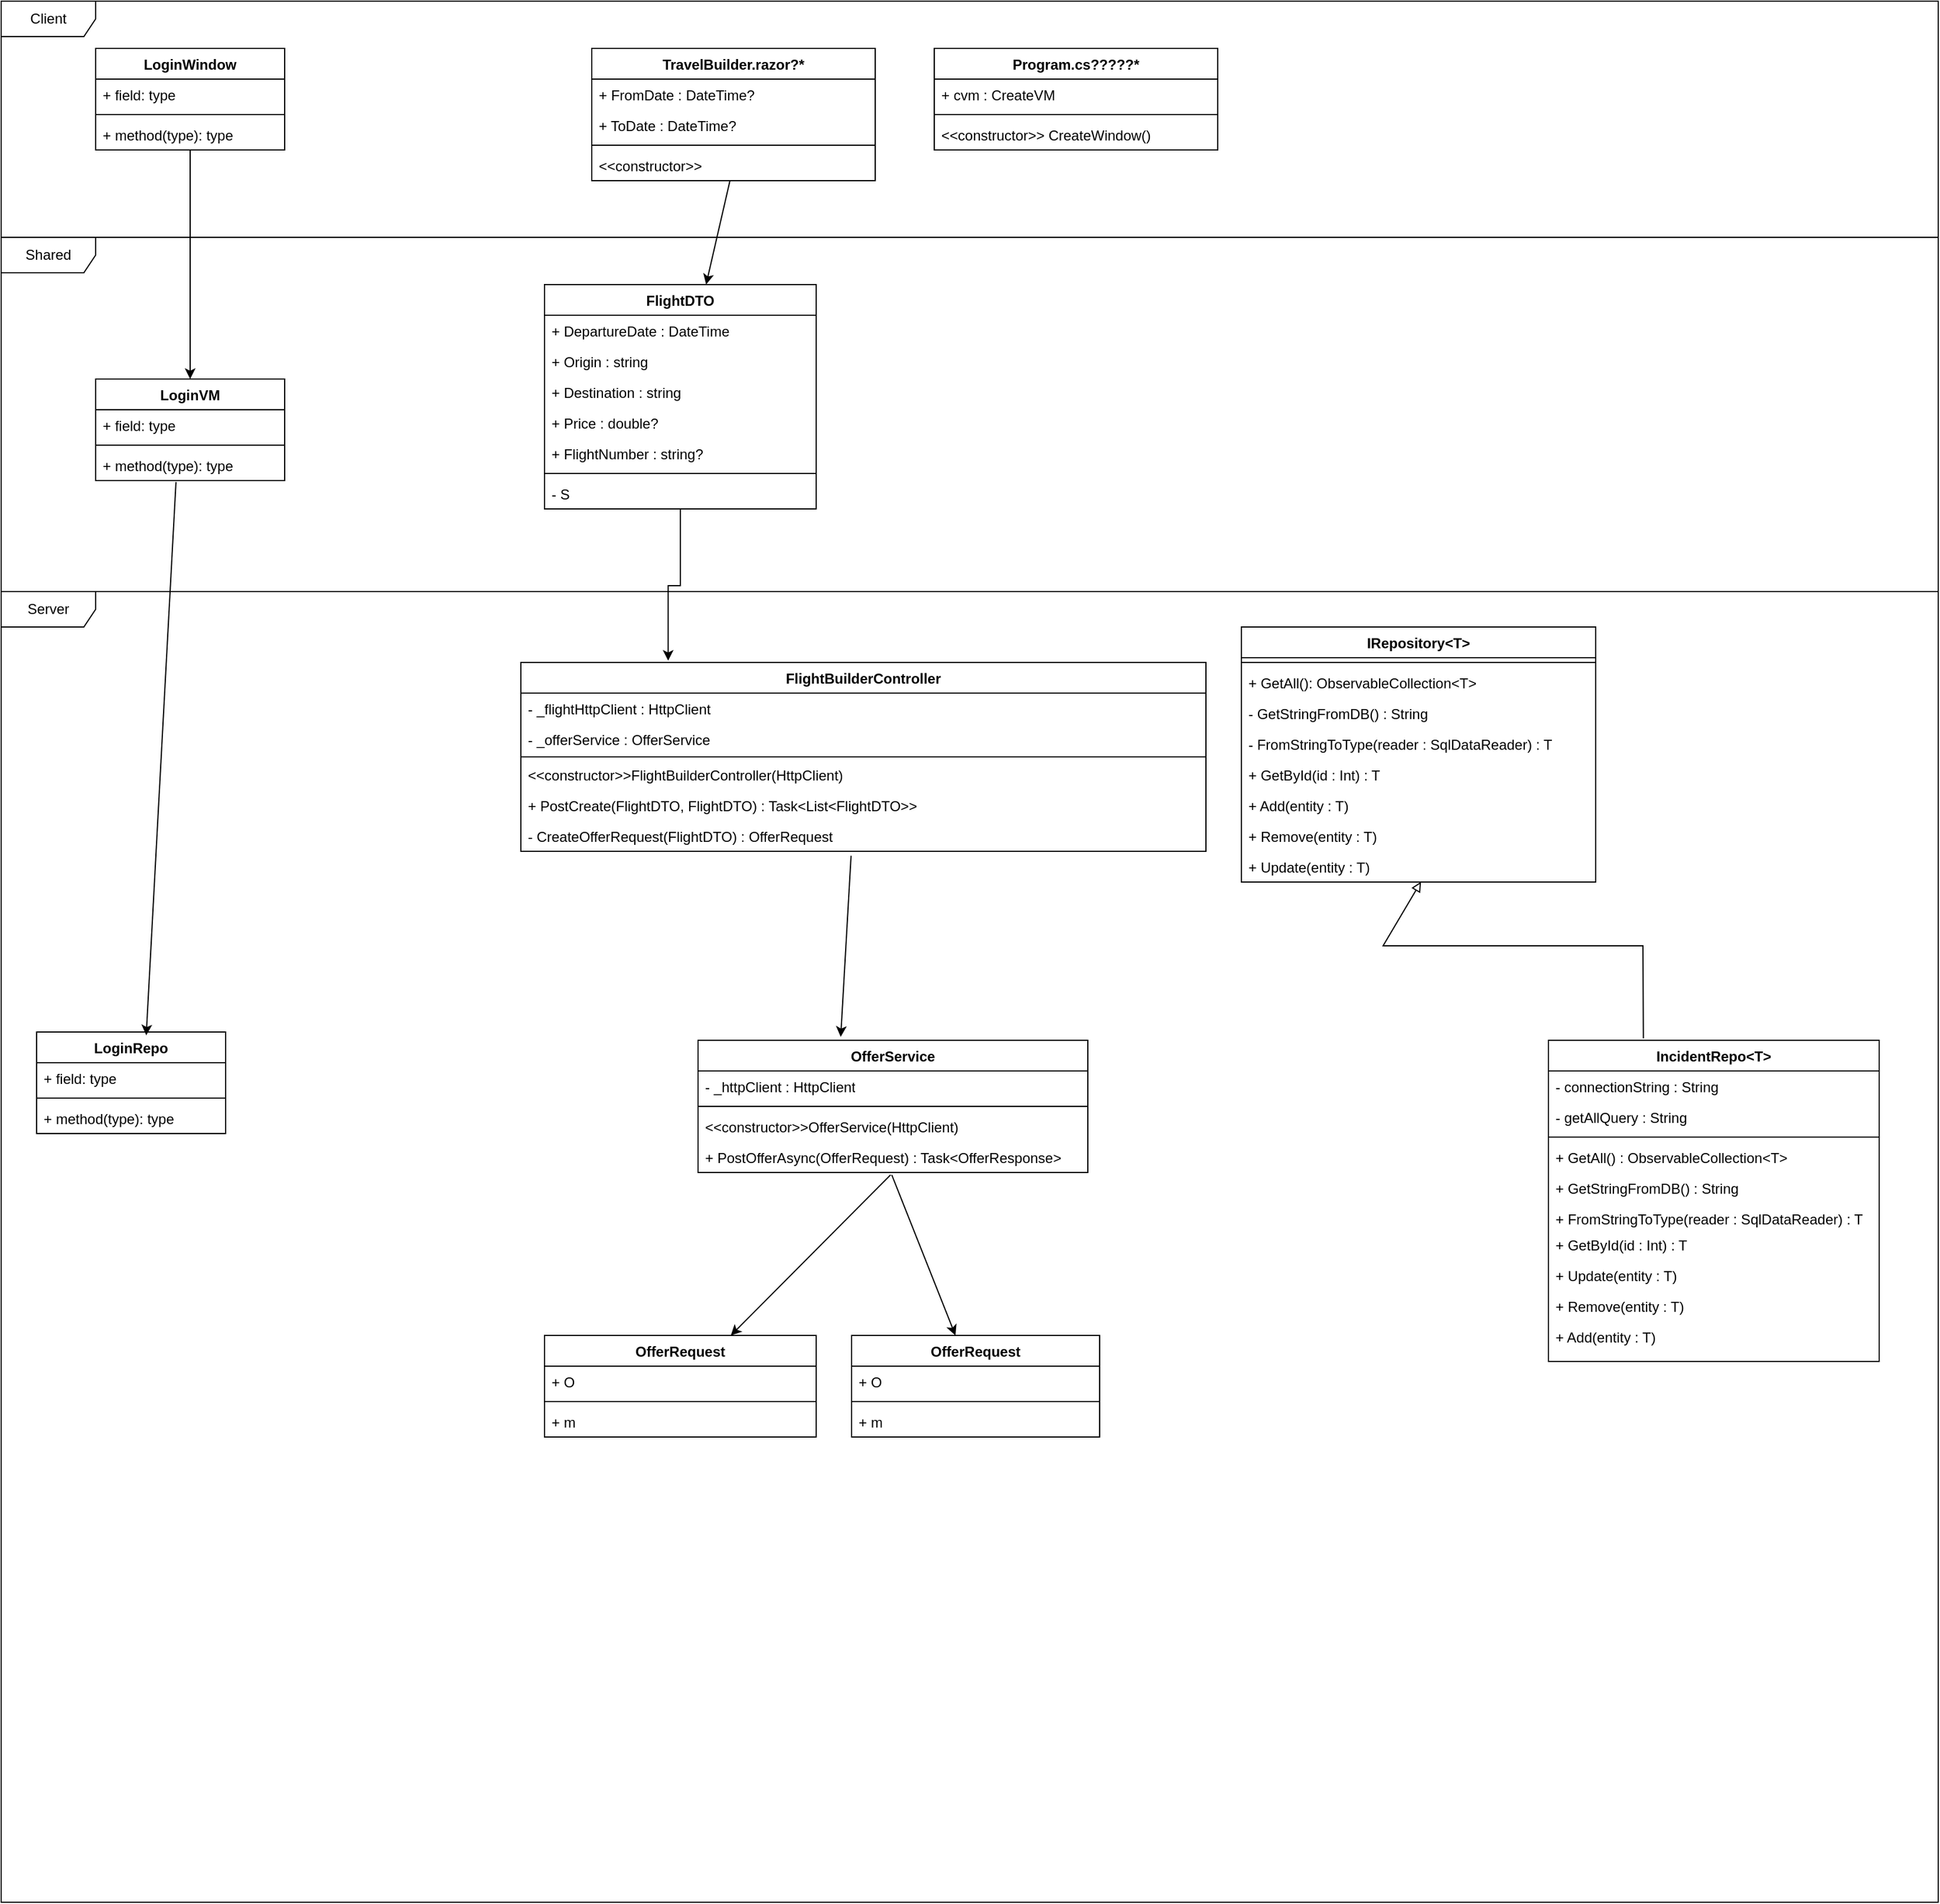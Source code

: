 <mxfile version="26.1.3" pages="2">
  <diagram id="_2nrGqbs9a6KQLAFMnZw" name="DCD">
    <mxGraphModel dx="2240" dy="1152" grid="1" gridSize="10" guides="1" tooltips="1" connect="1" arrows="1" fold="1" page="1" pageScale="1" pageWidth="827" pageHeight="1169" math="0" shadow="0">
      <root>
        <mxCell id="0" />
        <mxCell id="1" parent="0" />
        <mxCell id="bo5SSvQVIFfWiV_Lwgm2-1" value="LoginWindow" style="swimlane;fontStyle=1;align=center;verticalAlign=top;childLayout=stackLayout;horizontal=1;startSize=26;horizontalStack=0;resizeParent=1;resizeParentMax=0;resizeLast=0;collapsible=1;marginBottom=0;whiteSpace=wrap;html=1;" parent="1" vertex="1">
          <mxGeometry x="80" y="40" width="160" height="86" as="geometry" />
        </mxCell>
        <mxCell id="bo5SSvQVIFfWiV_Lwgm2-2" value="+ field: type" style="text;strokeColor=none;fillColor=none;align=left;verticalAlign=top;spacingLeft=4;spacingRight=4;overflow=hidden;rotatable=0;points=[[0,0.5],[1,0.5]];portConstraint=eastwest;whiteSpace=wrap;html=1;" parent="bo5SSvQVIFfWiV_Lwgm2-1" vertex="1">
          <mxGeometry y="26" width="160" height="26" as="geometry" />
        </mxCell>
        <mxCell id="bo5SSvQVIFfWiV_Lwgm2-3" value="" style="line;strokeWidth=1;fillColor=none;align=left;verticalAlign=middle;spacingTop=-1;spacingLeft=3;spacingRight=3;rotatable=0;labelPosition=right;points=[];portConstraint=eastwest;strokeColor=inherit;" parent="bo5SSvQVIFfWiV_Lwgm2-1" vertex="1">
          <mxGeometry y="52" width="160" height="8" as="geometry" />
        </mxCell>
        <mxCell id="bo5SSvQVIFfWiV_Lwgm2-4" value="+ method(type): type" style="text;strokeColor=none;fillColor=none;align=left;verticalAlign=top;spacingLeft=4;spacingRight=4;overflow=hidden;rotatable=0;points=[[0,0.5],[1,0.5]];portConstraint=eastwest;whiteSpace=wrap;html=1;" parent="bo5SSvQVIFfWiV_Lwgm2-1" vertex="1">
          <mxGeometry y="60" width="160" height="26" as="geometry" />
        </mxCell>
        <mxCell id="bo5SSvQVIFfWiV_Lwgm2-5" value="TravelBuilder.razor?*" style="swimlane;fontStyle=1;align=center;verticalAlign=top;childLayout=stackLayout;horizontal=1;startSize=26;horizontalStack=0;resizeParent=1;resizeParentMax=0;resizeLast=0;collapsible=1;marginBottom=0;whiteSpace=wrap;html=1;" parent="1" vertex="1">
          <mxGeometry x="500" y="40" width="240" height="112" as="geometry" />
        </mxCell>
        <mxCell id="l9xUXGm3okjoMGRfIjiB-3" value="+ FromDate : DateTime?" style="text;strokeColor=none;fillColor=none;align=left;verticalAlign=top;spacingLeft=4;spacingRight=4;overflow=hidden;rotatable=0;points=[[0,0.5],[1,0.5]];portConstraint=eastwest;whiteSpace=wrap;html=1;" parent="bo5SSvQVIFfWiV_Lwgm2-5" vertex="1">
          <mxGeometry y="26" width="240" height="26" as="geometry" />
        </mxCell>
        <mxCell id="baUHyHVCnXek6jq96v-b-5" value="+ ToDate : DateTime?" style="text;strokeColor=none;fillColor=none;align=left;verticalAlign=top;spacingLeft=4;spacingRight=4;overflow=hidden;rotatable=0;points=[[0,0.5],[1,0.5]];portConstraint=eastwest;whiteSpace=wrap;html=1;" vertex="1" parent="bo5SSvQVIFfWiV_Lwgm2-5">
          <mxGeometry y="52" width="240" height="26" as="geometry" />
        </mxCell>
        <mxCell id="bo5SSvQVIFfWiV_Lwgm2-7" value="" style="line;strokeWidth=1;fillColor=none;align=left;verticalAlign=middle;spacingTop=-1;spacingLeft=3;spacingRight=3;rotatable=0;labelPosition=right;points=[];portConstraint=eastwest;strokeColor=inherit;" parent="bo5SSvQVIFfWiV_Lwgm2-5" vertex="1">
          <mxGeometry y="78" width="240" height="8" as="geometry" />
        </mxCell>
        <mxCell id="bo5SSvQVIFfWiV_Lwgm2-8" value="&amp;lt;&amp;lt;constructor&amp;gt;&amp;gt;&amp;nbsp;" style="text;strokeColor=none;fillColor=none;align=left;verticalAlign=top;spacingLeft=4;spacingRight=4;overflow=hidden;rotatable=0;points=[[0,0.5],[1,0.5]];portConstraint=eastwest;whiteSpace=wrap;html=1;" parent="bo5SSvQVIFfWiV_Lwgm2-5" vertex="1">
          <mxGeometry y="86" width="240" height="26" as="geometry" />
        </mxCell>
        <mxCell id="bo5SSvQVIFfWiV_Lwgm2-9" value="LoginVM" style="swimlane;fontStyle=1;align=center;verticalAlign=top;childLayout=stackLayout;horizontal=1;startSize=26;horizontalStack=0;resizeParent=1;resizeParentMax=0;resizeLast=0;collapsible=1;marginBottom=0;whiteSpace=wrap;html=1;" parent="1" vertex="1">
          <mxGeometry x="80" y="320" width="160" height="86" as="geometry" />
        </mxCell>
        <mxCell id="bo5SSvQVIFfWiV_Lwgm2-10" value="+ field: type" style="text;strokeColor=none;fillColor=none;align=left;verticalAlign=top;spacingLeft=4;spacingRight=4;overflow=hidden;rotatable=0;points=[[0,0.5],[1,0.5]];portConstraint=eastwest;whiteSpace=wrap;html=1;" parent="bo5SSvQVIFfWiV_Lwgm2-9" vertex="1">
          <mxGeometry y="26" width="160" height="26" as="geometry" />
        </mxCell>
        <mxCell id="bo5SSvQVIFfWiV_Lwgm2-11" value="" style="line;strokeWidth=1;fillColor=none;align=left;verticalAlign=middle;spacingTop=-1;spacingLeft=3;spacingRight=3;rotatable=0;labelPosition=right;points=[];portConstraint=eastwest;strokeColor=inherit;" parent="bo5SSvQVIFfWiV_Lwgm2-9" vertex="1">
          <mxGeometry y="52" width="160" height="8" as="geometry" />
        </mxCell>
        <mxCell id="bo5SSvQVIFfWiV_Lwgm2-12" value="+ method(type): type" style="text;strokeColor=none;fillColor=none;align=left;verticalAlign=top;spacingLeft=4;spacingRight=4;overflow=hidden;rotatable=0;points=[[0,0.5],[1,0.5]];portConstraint=eastwest;whiteSpace=wrap;html=1;" parent="bo5SSvQVIFfWiV_Lwgm2-9" vertex="1">
          <mxGeometry y="60" width="160" height="26" as="geometry" />
        </mxCell>
        <mxCell id="s6iV7nOVtGMCOM8b2m9M-7" value="" style="edgeStyle=orthogonalEdgeStyle;rounded=0;orthogonalLoop=1;jettySize=auto;html=1;entryX=0.215;entryY=-0.009;entryDx=0;entryDy=0;entryPerimeter=0;" parent="1" source="bo5SSvQVIFfWiV_Lwgm2-13" target="tnhocRQcM_d4h_FGvi7k-6" edge="1">
          <mxGeometry relative="1" as="geometry">
            <mxPoint x="565" y="540" as="targetPoint" />
          </mxGeometry>
        </mxCell>
        <mxCell id="bo5SSvQVIFfWiV_Lwgm2-13" value="FlightDTO" style="swimlane;fontStyle=1;align=center;verticalAlign=top;childLayout=stackLayout;horizontal=1;startSize=26;horizontalStack=0;resizeParent=1;resizeParentMax=0;resizeLast=0;collapsible=1;marginBottom=0;whiteSpace=wrap;html=1;" parent="1" vertex="1">
          <mxGeometry x="460" y="240" width="230" height="190" as="geometry" />
        </mxCell>
        <mxCell id="bo5SSvQVIFfWiV_Lwgm2-14" value="+ DepartureDate : DateTime" style="text;strokeColor=none;fillColor=none;align=left;verticalAlign=top;spacingLeft=4;spacingRight=4;overflow=hidden;rotatable=0;points=[[0,0.5],[1,0.5]];portConstraint=eastwest;whiteSpace=wrap;html=1;" parent="bo5SSvQVIFfWiV_Lwgm2-13" vertex="1">
          <mxGeometry y="26" width="230" height="26" as="geometry" />
        </mxCell>
        <mxCell id="l9xUXGm3okjoMGRfIjiB-2" value="+ Origin : string" style="text;strokeColor=none;fillColor=none;align=left;verticalAlign=top;spacingLeft=4;spacingRight=4;overflow=hidden;rotatable=0;points=[[0,0.5],[1,0.5]];portConstraint=eastwest;whiteSpace=wrap;html=1;" parent="bo5SSvQVIFfWiV_Lwgm2-13" vertex="1">
          <mxGeometry y="52" width="230" height="26" as="geometry" />
        </mxCell>
        <mxCell id="baUHyHVCnXek6jq96v-b-2" value="+ Destination : string" style="text;strokeColor=none;fillColor=none;align=left;verticalAlign=top;spacingLeft=4;spacingRight=4;overflow=hidden;rotatable=0;points=[[0,0.5],[1,0.5]];portConstraint=eastwest;whiteSpace=wrap;html=1;" vertex="1" parent="bo5SSvQVIFfWiV_Lwgm2-13">
          <mxGeometry y="78" width="230" height="26" as="geometry" />
        </mxCell>
        <mxCell id="baUHyHVCnXek6jq96v-b-3" value="+ Price : double?" style="text;strokeColor=none;fillColor=none;align=left;verticalAlign=top;spacingLeft=4;spacingRight=4;overflow=hidden;rotatable=0;points=[[0,0.5],[1,0.5]];portConstraint=eastwest;whiteSpace=wrap;html=1;" vertex="1" parent="bo5SSvQVIFfWiV_Lwgm2-13">
          <mxGeometry y="104" width="230" height="26" as="geometry" />
        </mxCell>
        <mxCell id="baUHyHVCnXek6jq96v-b-4" value="+ FlightNumber : string?" style="text;strokeColor=none;fillColor=none;align=left;verticalAlign=top;spacingLeft=4;spacingRight=4;overflow=hidden;rotatable=0;points=[[0,0.5],[1,0.5]];portConstraint=eastwest;whiteSpace=wrap;html=1;" vertex="1" parent="bo5SSvQVIFfWiV_Lwgm2-13">
          <mxGeometry y="130" width="230" height="26" as="geometry" />
        </mxCell>
        <mxCell id="bo5SSvQVIFfWiV_Lwgm2-15" value="" style="line;strokeWidth=1;fillColor=none;align=left;verticalAlign=middle;spacingTop=-1;spacingLeft=3;spacingRight=3;rotatable=0;labelPosition=right;points=[];portConstraint=eastwest;strokeColor=inherit;" parent="bo5SSvQVIFfWiV_Lwgm2-13" vertex="1">
          <mxGeometry y="156" width="230" height="8" as="geometry" />
        </mxCell>
        <mxCell id="bo5SSvQVIFfWiV_Lwgm2-16" value="- S" style="text;strokeColor=none;fillColor=none;align=left;verticalAlign=top;spacingLeft=4;spacingRight=4;overflow=hidden;rotatable=0;points=[[0,0.5],[1,0.5]];portConstraint=eastwest;whiteSpace=wrap;html=1;" parent="bo5SSvQVIFfWiV_Lwgm2-13" vertex="1">
          <mxGeometry y="164" width="230" height="26" as="geometry" />
        </mxCell>
        <mxCell id="bo5SSvQVIFfWiV_Lwgm2-25" value="LoginRepo" style="swimlane;fontStyle=1;align=center;verticalAlign=top;childLayout=stackLayout;horizontal=1;startSize=26;horizontalStack=0;resizeParent=1;resizeParentMax=0;resizeLast=0;collapsible=1;marginBottom=0;whiteSpace=wrap;html=1;" parent="1" vertex="1">
          <mxGeometry x="30" y="873" width="160" height="86" as="geometry" />
        </mxCell>
        <mxCell id="bo5SSvQVIFfWiV_Lwgm2-26" value="+ field: type" style="text;strokeColor=none;fillColor=none;align=left;verticalAlign=top;spacingLeft=4;spacingRight=4;overflow=hidden;rotatable=0;points=[[0,0.5],[1,0.5]];portConstraint=eastwest;whiteSpace=wrap;html=1;" parent="bo5SSvQVIFfWiV_Lwgm2-25" vertex="1">
          <mxGeometry y="26" width="160" height="26" as="geometry" />
        </mxCell>
        <mxCell id="bo5SSvQVIFfWiV_Lwgm2-27" value="" style="line;strokeWidth=1;fillColor=none;align=left;verticalAlign=middle;spacingTop=-1;spacingLeft=3;spacingRight=3;rotatable=0;labelPosition=right;points=[];portConstraint=eastwest;strokeColor=inherit;" parent="bo5SSvQVIFfWiV_Lwgm2-25" vertex="1">
          <mxGeometry y="52" width="160" height="8" as="geometry" />
        </mxCell>
        <mxCell id="bo5SSvQVIFfWiV_Lwgm2-28" value="+ method(type): type" style="text;strokeColor=none;fillColor=none;align=left;verticalAlign=top;spacingLeft=4;spacingRight=4;overflow=hidden;rotatable=0;points=[[0,0.5],[1,0.5]];portConstraint=eastwest;whiteSpace=wrap;html=1;" parent="bo5SSvQVIFfWiV_Lwgm2-25" vertex="1">
          <mxGeometry y="60" width="160" height="26" as="geometry" />
        </mxCell>
        <mxCell id="bo5SSvQVIFfWiV_Lwgm2-63" value="Client" style="shape=umlFrame;whiteSpace=wrap;html=1;pointerEvents=0;width=80;height=30;" parent="1" vertex="1">
          <mxGeometry width="1640" height="200" as="geometry" />
        </mxCell>
        <mxCell id="bo5SSvQVIFfWiV_Lwgm2-64" value="Shared" style="shape=umlFrame;whiteSpace=wrap;html=1;pointerEvents=0;width=80;height=30;" parent="1" vertex="1">
          <mxGeometry y="200" width="1640" height="300" as="geometry" />
        </mxCell>
        <mxCell id="bo5SSvQVIFfWiV_Lwgm2-65" value="Server" style="shape=umlFrame;whiteSpace=wrap;html=1;pointerEvents=0;width=80;height=30;" parent="1" vertex="1">
          <mxGeometry y="500" width="1640" height="1110" as="geometry" />
        </mxCell>
        <mxCell id="IFbbEQ-6FJ6GLovj2k8C-5" value="OfferRequest" style="swimlane;fontStyle=1;align=center;verticalAlign=top;childLayout=stackLayout;horizontal=1;startSize=26;horizontalStack=0;resizeParent=1;resizeParentMax=0;resizeLast=0;collapsible=1;marginBottom=0;whiteSpace=wrap;html=1;" parent="1" vertex="1">
          <mxGeometry x="720" y="1130" width="210" height="86" as="geometry" />
        </mxCell>
        <mxCell id="1P-GVoEKbpmLQCLgcFKr-3" value="+ O" style="text;strokeColor=none;fillColor=none;align=left;verticalAlign=top;spacingLeft=4;spacingRight=4;overflow=hidden;rotatable=0;points=[[0,0.5],[1,0.5]];portConstraint=eastwest;whiteSpace=wrap;html=1;" parent="IFbbEQ-6FJ6GLovj2k8C-5" vertex="1">
          <mxGeometry y="26" width="210" height="26" as="geometry" />
        </mxCell>
        <mxCell id="IFbbEQ-6FJ6GLovj2k8C-7" value="" style="line;strokeWidth=1;fillColor=none;align=left;verticalAlign=middle;spacingTop=-1;spacingLeft=3;spacingRight=3;rotatable=0;labelPosition=right;points=[];portConstraint=eastwest;strokeColor=inherit;" parent="IFbbEQ-6FJ6GLovj2k8C-5" vertex="1">
          <mxGeometry y="52" width="210" height="8" as="geometry" />
        </mxCell>
        <mxCell id="IFbbEQ-6FJ6GLovj2k8C-8" value="+ m" style="text;strokeColor=none;fillColor=none;align=left;verticalAlign=top;spacingLeft=4;spacingRight=4;overflow=hidden;rotatable=0;points=[[0,0.5],[1,0.5]];portConstraint=eastwest;whiteSpace=wrap;html=1;" parent="IFbbEQ-6FJ6GLovj2k8C-5" vertex="1">
          <mxGeometry y="60" width="210" height="26" as="geometry" />
        </mxCell>
        <mxCell id="IFbbEQ-6FJ6GLovj2k8C-13" value="IRepository&amp;lt;T&amp;gt;" style="swimlane;fontStyle=1;align=center;verticalAlign=top;childLayout=stackLayout;horizontal=1;startSize=26;horizontalStack=0;resizeParent=1;resizeParentMax=0;resizeLast=0;collapsible=1;marginBottom=0;whiteSpace=wrap;html=1;" parent="1" vertex="1">
          <mxGeometry x="1050" y="530" width="300" height="216" as="geometry" />
        </mxCell>
        <mxCell id="IFbbEQ-6FJ6GLovj2k8C-15" value="" style="line;strokeWidth=1;fillColor=none;align=left;verticalAlign=middle;spacingTop=-1;spacingLeft=3;spacingRight=3;rotatable=0;labelPosition=right;points=[];portConstraint=eastwest;strokeColor=inherit;" parent="IFbbEQ-6FJ6GLovj2k8C-13" vertex="1">
          <mxGeometry y="26" width="300" height="8" as="geometry" />
        </mxCell>
        <mxCell id="IFbbEQ-6FJ6GLovj2k8C-16" value="+ GetAll(): ObservableCollection&amp;lt;T&amp;gt;" style="text;strokeColor=none;fillColor=none;align=left;verticalAlign=top;spacingLeft=4;spacingRight=4;overflow=hidden;rotatable=0;points=[[0,0.5],[1,0.5]];portConstraint=eastwest;whiteSpace=wrap;html=1;" parent="IFbbEQ-6FJ6GLovj2k8C-13" vertex="1">
          <mxGeometry y="34" width="300" height="26" as="geometry" />
        </mxCell>
        <mxCell id="kcjF0Bzhrz3PN26yfvxr-6" value="- GetStringFromDB() : String" style="text;strokeColor=none;fillColor=none;align=left;verticalAlign=top;spacingLeft=4;spacingRight=4;overflow=hidden;rotatable=0;points=[[0,0.5],[1,0.5]];portConstraint=eastwest;whiteSpace=wrap;html=1;" parent="IFbbEQ-6FJ6GLovj2k8C-13" vertex="1">
          <mxGeometry y="60" width="300" height="26" as="geometry" />
        </mxCell>
        <mxCell id="kcjF0Bzhrz3PN26yfvxr-5" value="- FromStringToType(reader : SqlDataReader) : T" style="text;strokeColor=none;fillColor=none;align=left;verticalAlign=top;spacingLeft=4;spacingRight=4;overflow=hidden;rotatable=0;points=[[0,0.5],[1,0.5]];portConstraint=eastwest;whiteSpace=wrap;html=1;" parent="IFbbEQ-6FJ6GLovj2k8C-13" vertex="1">
          <mxGeometry y="86" width="300" height="26" as="geometry" />
        </mxCell>
        <mxCell id="kcjF0Bzhrz3PN26yfvxr-7" value="+ GetById(id : Int) : T" style="text;strokeColor=none;fillColor=none;align=left;verticalAlign=top;spacingLeft=4;spacingRight=4;overflow=hidden;rotatable=0;points=[[0,0.5],[1,0.5]];portConstraint=eastwest;whiteSpace=wrap;html=1;" parent="IFbbEQ-6FJ6GLovj2k8C-13" vertex="1">
          <mxGeometry y="112" width="300" height="26" as="geometry" />
        </mxCell>
        <mxCell id="kcjF0Bzhrz3PN26yfvxr-11" value="+ Add(entity : T)" style="text;strokeColor=none;fillColor=none;align=left;verticalAlign=top;spacingLeft=4;spacingRight=4;overflow=hidden;rotatable=0;points=[[0,0.5],[1,0.5]];portConstraint=eastwest;whiteSpace=wrap;html=1;" parent="IFbbEQ-6FJ6GLovj2k8C-13" vertex="1">
          <mxGeometry y="138" width="300" height="26" as="geometry" />
        </mxCell>
        <mxCell id="kcjF0Bzhrz3PN26yfvxr-12" value="+ Remove(entity&amp;nbsp;: T)" style="text;strokeColor=none;fillColor=none;align=left;verticalAlign=top;spacingLeft=4;spacingRight=4;overflow=hidden;rotatable=0;points=[[0,0.5],[1,0.5]];portConstraint=eastwest;whiteSpace=wrap;html=1;" parent="IFbbEQ-6FJ6GLovj2k8C-13" vertex="1">
          <mxGeometry y="164" width="300" height="26" as="geometry" />
        </mxCell>
        <mxCell id="kcjF0Bzhrz3PN26yfvxr-10" value="+ Update(entity&amp;nbsp;: T)" style="text;strokeColor=none;fillColor=none;align=left;verticalAlign=top;spacingLeft=4;spacingRight=4;overflow=hidden;rotatable=0;points=[[0,0.5],[1,0.5]];portConstraint=eastwest;whiteSpace=wrap;html=1;" parent="IFbbEQ-6FJ6GLovj2k8C-13" vertex="1">
          <mxGeometry y="190" width="300" height="26" as="geometry" />
        </mxCell>
        <mxCell id="tnhocRQcM_d4h_FGvi7k-2" value="" style="endArrow=classic;html=1;rounded=0;" parent="1" source="bo5SSvQVIFfWiV_Lwgm2-8" target="bo5SSvQVIFfWiV_Lwgm2-13" edge="1">
          <mxGeometry width="50" height="50" relative="1" as="geometry">
            <mxPoint x="520" y="320" as="sourcePoint" />
            <mxPoint x="570" y="270" as="targetPoint" />
          </mxGeometry>
        </mxCell>
        <mxCell id="tnhocRQcM_d4h_FGvi7k-3" value="" style="endArrow=classic;html=1;rounded=0;" parent="1" source="bo5SSvQVIFfWiV_Lwgm2-4" target="bo5SSvQVIFfWiV_Lwgm2-9" edge="1">
          <mxGeometry width="50" height="50" relative="1" as="geometry">
            <mxPoint x="610" y="130" as="sourcePoint" />
            <mxPoint x="457" y="330" as="targetPoint" />
          </mxGeometry>
        </mxCell>
        <mxCell id="tnhocRQcM_d4h_FGvi7k-6" value="FlightBuilderController" style="swimlane;fontStyle=1;align=center;verticalAlign=top;childLayout=stackLayout;horizontal=1;startSize=26;horizontalStack=0;resizeParent=1;resizeParentMax=0;resizeLast=0;collapsible=1;marginBottom=0;whiteSpace=wrap;html=1;" parent="1" vertex="1">
          <mxGeometry x="440" y="560" width="580" height="160" as="geometry" />
        </mxCell>
        <mxCell id="tnhocRQcM_d4h_FGvi7k-8" value="- _flightHttpClient : HttpClient" style="text;strokeColor=none;fillColor=none;align=left;verticalAlign=top;spacingLeft=4;spacingRight=4;overflow=hidden;rotatable=0;points=[[0,0.5],[1,0.5]];portConstraint=eastwest;whiteSpace=wrap;html=1;" parent="tnhocRQcM_d4h_FGvi7k-6" vertex="1">
          <mxGeometry y="26" width="580" height="26" as="geometry" />
        </mxCell>
        <mxCell id="baUHyHVCnXek6jq96v-b-6" value="- _offerService : OfferService" style="text;strokeColor=none;fillColor=none;align=left;verticalAlign=top;spacingLeft=4;spacingRight=4;overflow=hidden;rotatable=0;points=[[0,0.5],[1,0.5]];portConstraint=eastwest;whiteSpace=wrap;html=1;" vertex="1" parent="tnhocRQcM_d4h_FGvi7k-6">
          <mxGeometry y="52" width="580" height="26" as="geometry" />
        </mxCell>
        <mxCell id="tnhocRQcM_d4h_FGvi7k-7" value="" style="line;strokeWidth=1;fillColor=none;align=left;verticalAlign=middle;spacingTop=-1;spacingLeft=3;spacingRight=3;rotatable=0;labelPosition=right;points=[];portConstraint=eastwest;strokeColor=inherit;" parent="tnhocRQcM_d4h_FGvi7k-6" vertex="1">
          <mxGeometry y="78" width="580" height="4" as="geometry" />
        </mxCell>
        <mxCell id="tnhocRQcM_d4h_FGvi7k-12" value="&amp;lt;&amp;lt;constructor&amp;gt;&amp;gt;FlightBuilderController(HttpClient)" style="text;strokeColor=none;fillColor=none;align=left;verticalAlign=top;spacingLeft=4;spacingRight=4;overflow=hidden;rotatable=0;points=[[0,0.5],[1,0.5]];portConstraint=eastwest;whiteSpace=wrap;html=1;" parent="tnhocRQcM_d4h_FGvi7k-6" vertex="1">
          <mxGeometry y="82" width="580" height="26" as="geometry" />
        </mxCell>
        <mxCell id="baUHyHVCnXek6jq96v-b-7" value="+ PostCreate(FlightDTO, FlightDTO) : Task&amp;lt;List&amp;lt;FlightDTO&amp;gt;&amp;gt;" style="text;strokeColor=none;fillColor=none;align=left;verticalAlign=top;spacingLeft=4;spacingRight=4;overflow=hidden;rotatable=0;points=[[0,0.5],[1,0.5]];portConstraint=eastwest;whiteSpace=wrap;html=1;" vertex="1" parent="tnhocRQcM_d4h_FGvi7k-6">
          <mxGeometry y="108" width="580" height="26" as="geometry" />
        </mxCell>
        <mxCell id="baUHyHVCnXek6jq96v-b-14" value="- CreateOfferRequest(FlightDTO) : OfferRequest" style="text;strokeColor=none;fillColor=none;align=left;verticalAlign=top;spacingLeft=4;spacingRight=4;overflow=hidden;rotatable=0;points=[[0,0.5],[1,0.5]];portConstraint=eastwest;whiteSpace=wrap;html=1;" vertex="1" parent="tnhocRQcM_d4h_FGvi7k-6">
          <mxGeometry y="134" width="580" height="26" as="geometry" />
        </mxCell>
        <mxCell id="tnhocRQcM_d4h_FGvi7k-33" value="" style="endArrow=classic;html=1;rounded=0;entryX=0.409;entryY=0.017;entryDx=0;entryDy=0;entryPerimeter=0;exitX=0.482;exitY=1.145;exitDx=0;exitDy=0;exitPerimeter=0;" parent="1" edge="1" source="baUHyHVCnXek6jq96v-b-14">
          <mxGeometry width="50" height="50" relative="1" as="geometry">
            <mxPoint x="710" y="820" as="sourcePoint" />
            <mxPoint x="710.79" y="877.114" as="targetPoint" />
          </mxGeometry>
        </mxCell>
        <mxCell id="tnhocRQcM_d4h_FGvi7k-38" value="" style="endArrow=block;html=1;rounded=0;entryX=0.507;entryY=0.992;entryDx=0;entryDy=0;entryPerimeter=0;endFill=0;exitX=0.287;exitY=-0.006;exitDx=0;exitDy=0;exitPerimeter=0;" parent="1" source="l9xUXGm3okjoMGRfIjiB-31" target="kcjF0Bzhrz3PN26yfvxr-10" edge="1">
          <mxGeometry width="50" height="50" relative="1" as="geometry">
            <mxPoint x="1390" y="870" as="sourcePoint" />
            <mxPoint x="920" y="860" as="targetPoint" />
            <Array as="points">
              <mxPoint x="1390" y="800" />
              <mxPoint x="1280" y="800" />
              <mxPoint x="1170" y="800" />
            </Array>
          </mxGeometry>
        </mxCell>
        <mxCell id="tnhocRQcM_d4h_FGvi7k-44" value="" style="endArrow=classic;html=1;rounded=0;exitX=0.497;exitY=1.077;exitDx=0;exitDy=0;exitPerimeter=0;" parent="1" source="l9xUXGm3okjoMGRfIjiB-14" target="IFbbEQ-6FJ6GLovj2k8C-5" edge="1">
          <mxGeometry width="50" height="50" relative="1" as="geometry">
            <mxPoint x="776.12" y="1047.15" as="sourcePoint" />
            <mxPoint x="630" y="950" as="targetPoint" />
          </mxGeometry>
        </mxCell>
        <mxCell id="tnhocRQcM_d4h_FGvi7k-47" value="" style="endArrow=classic;html=1;rounded=0;exitX=0.425;exitY=1.049;exitDx=0;exitDy=0;exitPerimeter=0;entryX=0.58;entryY=0.033;entryDx=0;entryDy=0;entryPerimeter=0;" parent="1" source="bo5SSvQVIFfWiV_Lwgm2-12" target="bo5SSvQVIFfWiV_Lwgm2-25" edge="1">
          <mxGeometry width="50" height="50" relative="1" as="geometry">
            <mxPoint x="630" y="680" as="sourcePoint" />
            <mxPoint x="680" y="630" as="targetPoint" />
          </mxGeometry>
        </mxCell>
        <mxCell id="l9xUXGm3okjoMGRfIjiB-9" value="OfferService" style="swimlane;fontStyle=1;align=center;verticalAlign=top;childLayout=stackLayout;horizontal=1;startSize=26;horizontalStack=0;resizeParent=1;resizeParentMax=0;resizeLast=0;collapsible=1;marginBottom=0;whiteSpace=wrap;html=1;" parent="1" vertex="1">
          <mxGeometry x="590" y="880" width="330" height="112" as="geometry" />
        </mxCell>
        <mxCell id="l9xUXGm3okjoMGRfIjiB-10" value="- _httpClient : HttpClient" style="text;strokeColor=none;fillColor=none;align=left;verticalAlign=top;spacingLeft=4;spacingRight=4;overflow=hidden;rotatable=0;points=[[0,0.5],[1,0.5]];portConstraint=eastwest;whiteSpace=wrap;html=1;" parent="l9xUXGm3okjoMGRfIjiB-9" vertex="1">
          <mxGeometry y="26" width="330" height="26" as="geometry" />
        </mxCell>
        <mxCell id="l9xUXGm3okjoMGRfIjiB-12" value="" style="line;strokeWidth=1;fillColor=none;align=left;verticalAlign=middle;spacingTop=-1;spacingLeft=3;spacingRight=3;rotatable=0;labelPosition=right;points=[];portConstraint=eastwest;strokeColor=inherit;" parent="l9xUXGm3okjoMGRfIjiB-9" vertex="1">
          <mxGeometry y="52" width="330" height="8" as="geometry" />
        </mxCell>
        <mxCell id="l9xUXGm3okjoMGRfIjiB-13" value="&amp;lt;&amp;lt;constructor&amp;gt;&amp;gt;OfferService(HttpClient)" style="text;strokeColor=none;fillColor=none;align=left;verticalAlign=top;spacingLeft=4;spacingRight=4;overflow=hidden;rotatable=0;points=[[0,0.5],[1,0.5]];portConstraint=eastwest;whiteSpace=wrap;html=1;" parent="l9xUXGm3okjoMGRfIjiB-9" vertex="1">
          <mxGeometry y="60" width="330" height="26" as="geometry" />
        </mxCell>
        <mxCell id="l9xUXGm3okjoMGRfIjiB-14" value="+ PostOfferAsync(OfferRequest) : Task&amp;lt;OfferResponse&amp;gt;" style="text;strokeColor=none;fillColor=none;align=left;verticalAlign=top;spacingLeft=4;spacingRight=4;overflow=hidden;rotatable=0;points=[[0,0.5],[1,0.5]];portConstraint=eastwest;whiteSpace=wrap;html=1;" parent="l9xUXGm3okjoMGRfIjiB-9" vertex="1">
          <mxGeometry y="86" width="330" height="26" as="geometry" />
        </mxCell>
        <mxCell id="l9xUXGm3okjoMGRfIjiB-31" value="IncidentRepo&amp;lt;T&amp;gt;" style="swimlane;fontStyle=1;align=center;verticalAlign=top;childLayout=stackLayout;horizontal=1;startSize=26;horizontalStack=0;resizeParent=1;resizeParentMax=0;resizeLast=0;collapsible=1;marginBottom=0;whiteSpace=wrap;html=1;" parent="1" vertex="1">
          <mxGeometry x="1310" y="880" width="280" height="272" as="geometry" />
        </mxCell>
        <mxCell id="l9xUXGm3okjoMGRfIjiB-32" value="- connectionString : String" style="text;strokeColor=none;fillColor=none;align=left;verticalAlign=top;spacingLeft=4;spacingRight=4;overflow=hidden;rotatable=0;points=[[0,0.5],[1,0.5]];portConstraint=eastwest;whiteSpace=wrap;html=1;" parent="l9xUXGm3okjoMGRfIjiB-31" vertex="1">
          <mxGeometry y="26" width="280" height="26" as="geometry" />
        </mxCell>
        <mxCell id="l9xUXGm3okjoMGRfIjiB-33" value="- getAllQuery : String" style="text;strokeColor=none;fillColor=none;align=left;verticalAlign=top;spacingLeft=4;spacingRight=4;overflow=hidden;rotatable=0;points=[[0,0.5],[1,0.5]];portConstraint=eastwest;whiteSpace=wrap;html=1;" parent="l9xUXGm3okjoMGRfIjiB-31" vertex="1">
          <mxGeometry y="52" width="280" height="26" as="geometry" />
        </mxCell>
        <mxCell id="l9xUXGm3okjoMGRfIjiB-34" value="" style="line;strokeWidth=1;fillColor=none;align=left;verticalAlign=middle;spacingTop=-1;spacingLeft=3;spacingRight=3;rotatable=0;labelPosition=right;points=[];portConstraint=eastwest;strokeColor=inherit;" parent="l9xUXGm3okjoMGRfIjiB-31" vertex="1">
          <mxGeometry y="78" width="280" height="8" as="geometry" />
        </mxCell>
        <mxCell id="l9xUXGm3okjoMGRfIjiB-35" value="+ GetAll() : ObservableCollection&amp;lt;T&amp;gt;" style="text;strokeColor=none;fillColor=none;align=left;verticalAlign=top;spacingLeft=4;spacingRight=4;overflow=hidden;rotatable=0;points=[[0,0.5],[1,0.5]];portConstraint=eastwest;whiteSpace=wrap;html=1;" parent="l9xUXGm3okjoMGRfIjiB-31" vertex="1">
          <mxGeometry y="86" width="280" height="26" as="geometry" />
        </mxCell>
        <mxCell id="l9xUXGm3okjoMGRfIjiB-36" value="+ GetStringFromDB() : String" style="text;strokeColor=none;fillColor=none;align=left;verticalAlign=top;spacingLeft=4;spacingRight=4;overflow=hidden;rotatable=0;points=[[0,0.5],[1,0.5]];portConstraint=eastwest;whiteSpace=wrap;html=1;" parent="l9xUXGm3okjoMGRfIjiB-31" vertex="1">
          <mxGeometry y="112" width="280" height="26" as="geometry" />
        </mxCell>
        <mxCell id="l9xUXGm3okjoMGRfIjiB-37" value="+ FromStringToType(reader : SqlDataReader) : T" style="text;strokeColor=none;fillColor=none;align=left;verticalAlign=top;spacingLeft=4;spacingRight=4;overflow=hidden;rotatable=0;points=[[0,0.5],[1,0.5]];portConstraint=eastwest;whiteSpace=wrap;html=1;" parent="l9xUXGm3okjoMGRfIjiB-31" vertex="1">
          <mxGeometry y="138" width="280" height="22" as="geometry" />
        </mxCell>
        <mxCell id="l9xUXGm3okjoMGRfIjiB-38" value="+ GetById(id : Int) : T" style="text;strokeColor=none;fillColor=none;align=left;verticalAlign=top;spacingLeft=4;spacingRight=4;overflow=hidden;rotatable=0;points=[[0,0.5],[1,0.5]];portConstraint=eastwest;whiteSpace=wrap;html=1;" parent="l9xUXGm3okjoMGRfIjiB-31" vertex="1">
          <mxGeometry y="160" width="280" height="26" as="geometry" />
        </mxCell>
        <mxCell id="l9xUXGm3okjoMGRfIjiB-39" value="+ Update(entity : T)" style="text;strokeColor=none;fillColor=none;align=left;verticalAlign=top;spacingLeft=4;spacingRight=4;overflow=hidden;rotatable=0;points=[[0,0.5],[1,0.5]];portConstraint=eastwest;whiteSpace=wrap;html=1;" parent="l9xUXGm3okjoMGRfIjiB-31" vertex="1">
          <mxGeometry y="186" width="280" height="26" as="geometry" />
        </mxCell>
        <mxCell id="l9xUXGm3okjoMGRfIjiB-40" value="+ Remove(entity : T)" style="text;strokeColor=none;fillColor=none;align=left;verticalAlign=top;spacingLeft=4;spacingRight=4;overflow=hidden;rotatable=0;points=[[0,0.5],[1,0.5]];portConstraint=eastwest;whiteSpace=wrap;html=1;" parent="l9xUXGm3okjoMGRfIjiB-31" vertex="1">
          <mxGeometry y="212" width="280" height="26" as="geometry" />
        </mxCell>
        <mxCell id="l9xUXGm3okjoMGRfIjiB-41" value="+ Add(entity : T)" style="text;strokeColor=none;fillColor=none;align=left;verticalAlign=top;spacingLeft=4;spacingRight=4;overflow=hidden;rotatable=0;points=[[0,0.5],[1,0.5]];portConstraint=eastwest;whiteSpace=wrap;html=1;" parent="l9xUXGm3okjoMGRfIjiB-31" vertex="1">
          <mxGeometry y="238" width="280" height="34" as="geometry" />
        </mxCell>
        <mxCell id="OcjqTpMdtT_-P3vu3Izj-1" value="Program.cs?????*" style="swimlane;fontStyle=1;align=center;verticalAlign=top;childLayout=stackLayout;horizontal=1;startSize=26;horizontalStack=0;resizeParent=1;resizeParentMax=0;resizeLast=0;collapsible=1;marginBottom=0;whiteSpace=wrap;html=1;" parent="1" vertex="1">
          <mxGeometry x="790" y="40" width="240" height="86" as="geometry" />
        </mxCell>
        <mxCell id="OcjqTpMdtT_-P3vu3Izj-2" value="+ cvm : CreateVM" style="text;strokeColor=none;fillColor=none;align=left;verticalAlign=top;spacingLeft=4;spacingRight=4;overflow=hidden;rotatable=0;points=[[0,0.5],[1,0.5]];portConstraint=eastwest;whiteSpace=wrap;html=1;" parent="OcjqTpMdtT_-P3vu3Izj-1" vertex="1">
          <mxGeometry y="26" width="240" height="26" as="geometry" />
        </mxCell>
        <mxCell id="OcjqTpMdtT_-P3vu3Izj-3" value="" style="line;strokeWidth=1;fillColor=none;align=left;verticalAlign=middle;spacingTop=-1;spacingLeft=3;spacingRight=3;rotatable=0;labelPosition=right;points=[];portConstraint=eastwest;strokeColor=inherit;" parent="OcjqTpMdtT_-P3vu3Izj-1" vertex="1">
          <mxGeometry y="52" width="240" height="8" as="geometry" />
        </mxCell>
        <mxCell id="OcjqTpMdtT_-P3vu3Izj-4" value="&amp;lt;&amp;lt;constructor&amp;gt;&amp;gt; CreateWindow()" style="text;strokeColor=none;fillColor=none;align=left;verticalAlign=top;spacingLeft=4;spacingRight=4;overflow=hidden;rotatable=0;points=[[0,0.5],[1,0.5]];portConstraint=eastwest;whiteSpace=wrap;html=1;" parent="OcjqTpMdtT_-P3vu3Izj-1" vertex="1">
          <mxGeometry y="60" width="240" height="26" as="geometry" />
        </mxCell>
        <mxCell id="baUHyHVCnXek6jq96v-b-16" value="OfferRequest" style="swimlane;fontStyle=1;align=center;verticalAlign=top;childLayout=stackLayout;horizontal=1;startSize=26;horizontalStack=0;resizeParent=1;resizeParentMax=0;resizeLast=0;collapsible=1;marginBottom=0;whiteSpace=wrap;html=1;" vertex="1" parent="1">
          <mxGeometry x="460" y="1130" width="230" height="86" as="geometry" />
        </mxCell>
        <mxCell id="baUHyHVCnXek6jq96v-b-17" value="+ O" style="text;strokeColor=none;fillColor=none;align=left;verticalAlign=top;spacingLeft=4;spacingRight=4;overflow=hidden;rotatable=0;points=[[0,0.5],[1,0.5]];portConstraint=eastwest;whiteSpace=wrap;html=1;" vertex="1" parent="baUHyHVCnXek6jq96v-b-16">
          <mxGeometry y="26" width="230" height="26" as="geometry" />
        </mxCell>
        <mxCell id="baUHyHVCnXek6jq96v-b-18" value="" style="line;strokeWidth=1;fillColor=none;align=left;verticalAlign=middle;spacingTop=-1;spacingLeft=3;spacingRight=3;rotatable=0;labelPosition=right;points=[];portConstraint=eastwest;strokeColor=inherit;" vertex="1" parent="baUHyHVCnXek6jq96v-b-16">
          <mxGeometry y="52" width="230" height="8" as="geometry" />
        </mxCell>
        <mxCell id="baUHyHVCnXek6jq96v-b-19" value="+ m" style="text;strokeColor=none;fillColor=none;align=left;verticalAlign=top;spacingLeft=4;spacingRight=4;overflow=hidden;rotatable=0;points=[[0,0.5],[1,0.5]];portConstraint=eastwest;whiteSpace=wrap;html=1;" vertex="1" parent="baUHyHVCnXek6jq96v-b-16">
          <mxGeometry y="60" width="230" height="26" as="geometry" />
        </mxCell>
        <mxCell id="baUHyHVCnXek6jq96v-b-20" value="" style="endArrow=classic;html=1;rounded=0;exitX=0.494;exitY=1.077;exitDx=0;exitDy=0;exitPerimeter=0;" edge="1" parent="1" source="l9xUXGm3okjoMGRfIjiB-14" target="baUHyHVCnXek6jq96v-b-16">
          <mxGeometry width="50" height="50" relative="1" as="geometry">
            <mxPoint x="764" y="1004" as="sourcePoint" />
            <mxPoint x="753" y="1256" as="targetPoint" />
          </mxGeometry>
        </mxCell>
      </root>
    </mxGraphModel>
  </diagram>
  <diagram id="QA3IteXMH6sUnrIho07_" name="SD">
    <mxGraphModel dx="1235" dy="624" grid="1" gridSize="10" guides="1" tooltips="1" connect="1" arrows="1" fold="1" page="1" pageScale="1" pageWidth="827" pageHeight="1169" math="0" shadow="0">
      <root>
        <mxCell id="0" />
        <mxCell id="1" parent="0" />
        <mxCell id="rtp2ecGyMh40Dg3YMN1x-1" style="edgeStyle=orthogonalEdgeStyle;rounded=0;orthogonalLoop=1;jettySize=auto;html=1;dashed=1;endArrow=none;endFill=0;" edge="1" parent="1" source="rtp2ecGyMh40Dg3YMN1x-2">
          <mxGeometry relative="1" as="geometry">
            <mxPoint x="140" y="560" as="targetPoint" />
          </mxGeometry>
        </mxCell>
        <mxCell id="rtp2ecGyMh40Dg3YMN1x-2" value=": SummaryWindow" style="rounded=0;whiteSpace=wrap;html=1;" vertex="1" parent="1">
          <mxGeometry x="80" y="130" width="120" height="60" as="geometry" />
        </mxCell>
        <mxCell id="rtp2ecGyMh40Dg3YMN1x-3" style="edgeStyle=orthogonalEdgeStyle;rounded=0;orthogonalLoop=1;jettySize=auto;html=1;dashed=1;endArrow=none;endFill=0;" edge="1" parent="1" source="rtp2ecGyMh40Dg3YMN1x-4">
          <mxGeometry relative="1" as="geometry">
            <mxPoint x="460" y="560" as="targetPoint" />
          </mxGeometry>
        </mxCell>
        <mxCell id="rtp2ecGyMh40Dg3YMN1x-4" value=": SummaryVM" style="rounded=0;whiteSpace=wrap;html=1;" vertex="1" parent="1">
          <mxGeometry x="400" y="130" width="120" height="60" as="geometry" />
        </mxCell>
        <mxCell id="rtp2ecGyMh40Dg3YMN1x-5" style="edgeStyle=orthogonalEdgeStyle;rounded=0;orthogonalLoop=1;jettySize=auto;html=1;dashed=1;endArrow=none;endFill=0;" edge="1" parent="1" source="rtp2ecGyMh40Dg3YMN1x-6">
          <mxGeometry relative="1" as="geometry">
            <mxPoint x="780" y="560" as="targetPoint" />
          </mxGeometry>
        </mxCell>
        <mxCell id="rtp2ecGyMh40Dg3YMN1x-6" value=": FacilityRepo" style="rounded=0;whiteSpace=wrap;html=1;" vertex="1" parent="1">
          <mxGeometry x="720" y="130" width="120" height="60" as="geometry" />
        </mxCell>
        <mxCell id="rtp2ecGyMh40Dg3YMN1x-7" style="edgeStyle=orthogonalEdgeStyle;rounded=0;orthogonalLoop=1;jettySize=auto;html=1;dashed=1;endArrow=none;endFill=0;" edge="1" parent="1" source="rtp2ecGyMh40Dg3YMN1x-8">
          <mxGeometry relative="1" as="geometry">
            <mxPoint x="1100" y="560" as="targetPoint" />
          </mxGeometry>
        </mxCell>
        <mxCell id="rtp2ecGyMh40Dg3YMN1x-8" value=": FacilityDB" style="rounded=0;whiteSpace=wrap;html=1;" vertex="1" parent="1">
          <mxGeometry x="1040" y="130" width="120" height="60" as="geometry" />
        </mxCell>
        <mxCell id="rtp2ecGyMh40Dg3YMN1x-9" value="openSummary" style="html=1;verticalAlign=bottom;startArrow=oval;startFill=1;endArrow=block;startSize=8;curved=0;rounded=0;" edge="1" parent="1" target="rtp2ecGyMh40Dg3YMN1x-10">
          <mxGeometry width="60" relative="1" as="geometry">
            <mxPoint x="10" y="220" as="sourcePoint" />
            <mxPoint x="100" y="230" as="targetPoint" />
            <Array as="points">
              <mxPoint x="110" y="220" />
            </Array>
          </mxGeometry>
        </mxCell>
        <mxCell id="rtp2ecGyMh40Dg3YMN1x-10" value="" style="html=1;points=[[0,0,0,0,5],[0,1,0,0,-5],[1,0,0,0,5],[1,1,0,0,-5]];perimeter=orthogonalPerimeter;outlineConnect=0;targetShapes=umlLifeline;portConstraint=eastwest;newEdgeStyle={&quot;curved&quot;:0,&quot;rounded&quot;:0};" vertex="1" parent="1">
          <mxGeometry x="135" y="220" width="10" height="290" as="geometry" />
        </mxCell>
        <mxCell id="rtp2ecGyMh40Dg3YMN1x-11" value="" style="html=1;points=[[0,0,0,0,5],[0,1,0,0,-5],[1,0,0,0,5],[1,1,0,0,-5]];perimeter=orthogonalPerimeter;outlineConnect=0;targetShapes=umlLifeline;portConstraint=eastwest;newEdgeStyle={&quot;curved&quot;:0,&quot;rounded&quot;:0};" vertex="1" parent="1">
          <mxGeometry x="455" y="240" width="10" height="240" as="geometry" />
        </mxCell>
        <mxCell id="rtp2ecGyMh40Dg3YMN1x-12" value="" style="endArrow=classic;html=1;rounded=0;" edge="1" parent="1" target="rtp2ecGyMh40Dg3YMN1x-11">
          <mxGeometry width="50" height="50" relative="1" as="geometry">
            <mxPoint x="145" y="240.0" as="sourcePoint" />
            <mxPoint x="340" y="240.0" as="targetPoint" />
          </mxGeometry>
        </mxCell>
        <mxCell id="rtp2ecGyMh40Dg3YMN1x-13" value="ShowFacilities()" style="edgeLabel;html=1;align=center;verticalAlign=middle;resizable=0;points=[];" vertex="1" connectable="0" parent="rtp2ecGyMh40Dg3YMN1x-12">
          <mxGeometry x="-0.214" y="-2" relative="1" as="geometry">
            <mxPoint x="23" y="-12" as="offset" />
          </mxGeometry>
        </mxCell>
        <mxCell id="rtp2ecGyMh40Dg3YMN1x-14" value="" style="endArrow=open;html=1;rounded=0;dashed=1;dashPattern=8 8;endFill=0;" edge="1" parent="1">
          <mxGeometry width="50" height="50" relative="1" as="geometry">
            <mxPoint x="455" y="480" as="sourcePoint" />
            <mxPoint x="145" y="480" as="targetPoint" />
          </mxGeometry>
        </mxCell>
        <mxCell id="rtp2ecGyMh40Dg3YMN1x-15" value="ObservableCollection&amp;lt;Facility&amp;gt;" style="edgeLabel;html=1;align=center;verticalAlign=middle;resizable=0;points=[];" vertex="1" connectable="0" parent="rtp2ecGyMh40Dg3YMN1x-14">
          <mxGeometry x="0.162" relative="1" as="geometry">
            <mxPoint x="8" y="-10" as="offset" />
          </mxGeometry>
        </mxCell>
        <mxCell id="rtp2ecGyMh40Dg3YMN1x-16" value="" style="endArrow=classic;html=1;rounded=0;" edge="1" parent="1" target="rtp2ecGyMh40Dg3YMN1x-20">
          <mxGeometry width="50" height="50" relative="1" as="geometry">
            <mxPoint x="465" y="260" as="sourcePoint" />
            <mxPoint x="740" y="260" as="targetPoint" />
          </mxGeometry>
        </mxCell>
        <mxCell id="rtp2ecGyMh40Dg3YMN1x-17" value="GetFacilities()" style="edgeLabel;html=1;align=center;verticalAlign=middle;resizable=0;points=[];" vertex="1" connectable="0" parent="rtp2ecGyMh40Dg3YMN1x-16">
          <mxGeometry x="-0.355" y="-2" relative="1" as="geometry">
            <mxPoint x="44" y="-12" as="offset" />
          </mxGeometry>
        </mxCell>
        <mxCell id="rtp2ecGyMh40Dg3YMN1x-18" value="" style="endArrow=open;html=1;rounded=0;dashed=1;dashPattern=8 8;endFill=0;" edge="1" parent="1">
          <mxGeometry width="50" height="50" relative="1" as="geometry">
            <mxPoint x="775" y="440" as="sourcePoint" />
            <mxPoint x="465" y="440" as="targetPoint" />
          </mxGeometry>
        </mxCell>
        <mxCell id="rtp2ecGyMh40Dg3YMN1x-19" value="ObservableCollection&amp;lt;Facility&amp;gt;" style="edgeLabel;html=1;align=center;verticalAlign=middle;resizable=0;points=[];" vertex="1" connectable="0" parent="rtp2ecGyMh40Dg3YMN1x-18">
          <mxGeometry x="0.162" relative="1" as="geometry">
            <mxPoint x="8" y="-10" as="offset" />
          </mxGeometry>
        </mxCell>
        <mxCell id="rtp2ecGyMh40Dg3YMN1x-20" value="" style="html=1;points=[[0,0,0,0,5],[0,1,0,0,-5],[1,0,0,0,5],[1,1,0,0,-5]];perimeter=orthogonalPerimeter;outlineConnect=0;targetShapes=umlLifeline;portConstraint=eastwest;newEdgeStyle={&quot;curved&quot;:0,&quot;rounded&quot;:0};" vertex="1" parent="1">
          <mxGeometry x="775" y="260" width="10" height="180" as="geometry" />
        </mxCell>
        <mxCell id="rtp2ecGyMh40Dg3YMN1x-21" value="" style="endArrow=classic;html=1;rounded=0;" edge="1" parent="1" target="rtp2ecGyMh40Dg3YMN1x-23">
          <mxGeometry width="50" height="50" relative="1" as="geometry">
            <mxPoint x="785" y="270" as="sourcePoint" />
            <mxPoint x="1040" y="270" as="targetPoint" />
          </mxGeometry>
        </mxCell>
        <mxCell id="rtp2ecGyMh40Dg3YMN1x-22" value="ReadFacilities()" style="edgeLabel;html=1;align=center;verticalAlign=middle;resizable=0;points=[];" vertex="1" connectable="0" parent="rtp2ecGyMh40Dg3YMN1x-21">
          <mxGeometry x="-0.355" y="-2" relative="1" as="geometry">
            <mxPoint x="44" y="-12" as="offset" />
          </mxGeometry>
        </mxCell>
        <mxCell id="rtp2ecGyMh40Dg3YMN1x-23" value="" style="html=1;points=[[0,0,0,0,5],[0,1,0,0,-5],[1,0,0,0,5],[1,1,0,0,-5]];perimeter=orthogonalPerimeter;outlineConnect=0;targetShapes=umlLifeline;portConstraint=eastwest;newEdgeStyle={&quot;curved&quot;:0,&quot;rounded&quot;:0};" vertex="1" parent="1">
          <mxGeometry x="1095" y="270" width="10" height="30" as="geometry" />
        </mxCell>
        <mxCell id="rtp2ecGyMh40Dg3YMN1x-24" value="" style="endArrow=open;html=1;rounded=0;dashed=1;dashPattern=8 8;endFill=0;" edge="1" parent="1">
          <mxGeometry width="50" height="50" relative="1" as="geometry">
            <mxPoint x="1095" y="300" as="sourcePoint" />
            <mxPoint x="785" y="300" as="targetPoint" />
          </mxGeometry>
        </mxCell>
        <mxCell id="rtp2ecGyMh40Dg3YMN1x-25" value="" style="html=1;points=[[0,0,0,0,5],[0,1,0,0,-5],[1,0,0,0,5],[1,1,0,0,-5]];perimeter=orthogonalPerimeter;outlineConnect=0;targetShapes=umlLifeline;portConstraint=eastwest;newEdgeStyle={&quot;curved&quot;:0,&quot;rounded&quot;:0};" vertex="1" parent="1">
          <mxGeometry x="780" y="400" width="10" height="30" as="geometry" />
        </mxCell>
        <mxCell id="rtp2ecGyMh40Dg3YMN1x-26" value="" style="endArrow=classic;html=1;rounded=0;" edge="1" parent="1" target="rtp2ecGyMh40Dg3YMN1x-25">
          <mxGeometry width="50" height="50" relative="1" as="geometry">
            <mxPoint x="785" y="340" as="sourcePoint" />
            <mxPoint x="800" y="400" as="targetPoint" />
            <Array as="points">
              <mxPoint x="830" y="340" />
              <mxPoint x="830" y="400" />
            </Array>
          </mxGeometry>
        </mxCell>
        <mxCell id="rtp2ecGyMh40Dg3YMN1x-27" value="CreateFacilitiesFromString()" style="edgeLabel;html=1;align=center;verticalAlign=middle;resizable=0;points=[];" vertex="1" connectable="0" parent="rtp2ecGyMh40Dg3YMN1x-26">
          <mxGeometry x="-0.642" y="-1" relative="1" as="geometry">
            <mxPoint x="99" y="24" as="offset" />
          </mxGeometry>
        </mxCell>
      </root>
    </mxGraphModel>
  </diagram>
</mxfile>

